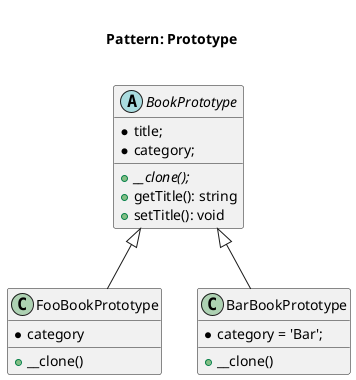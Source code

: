 @startuml
    Title <size:20>\nPattern: Prototype\n

    abstract class BookPrototype {
        * title;
        * category;
        + {abstract} __clone();
        + getTitle(): string
        + setTitle(): void
    }

    class FooBookPrototype extends BookPrototype {
        * category
        + __clone()
    }

    class BarBookPrototype extends BookPrototype {
        * category = 'Bar';
        + __clone()
    }
@enduml